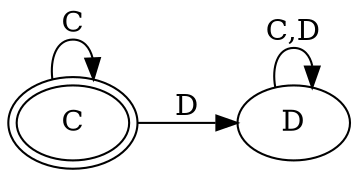 digraph G {
rankdir = LR

C [peripheries = 2]

C -> C [label = "C"]
C -> D [label = "D"]

D -> D [label = "C,D"]
}

